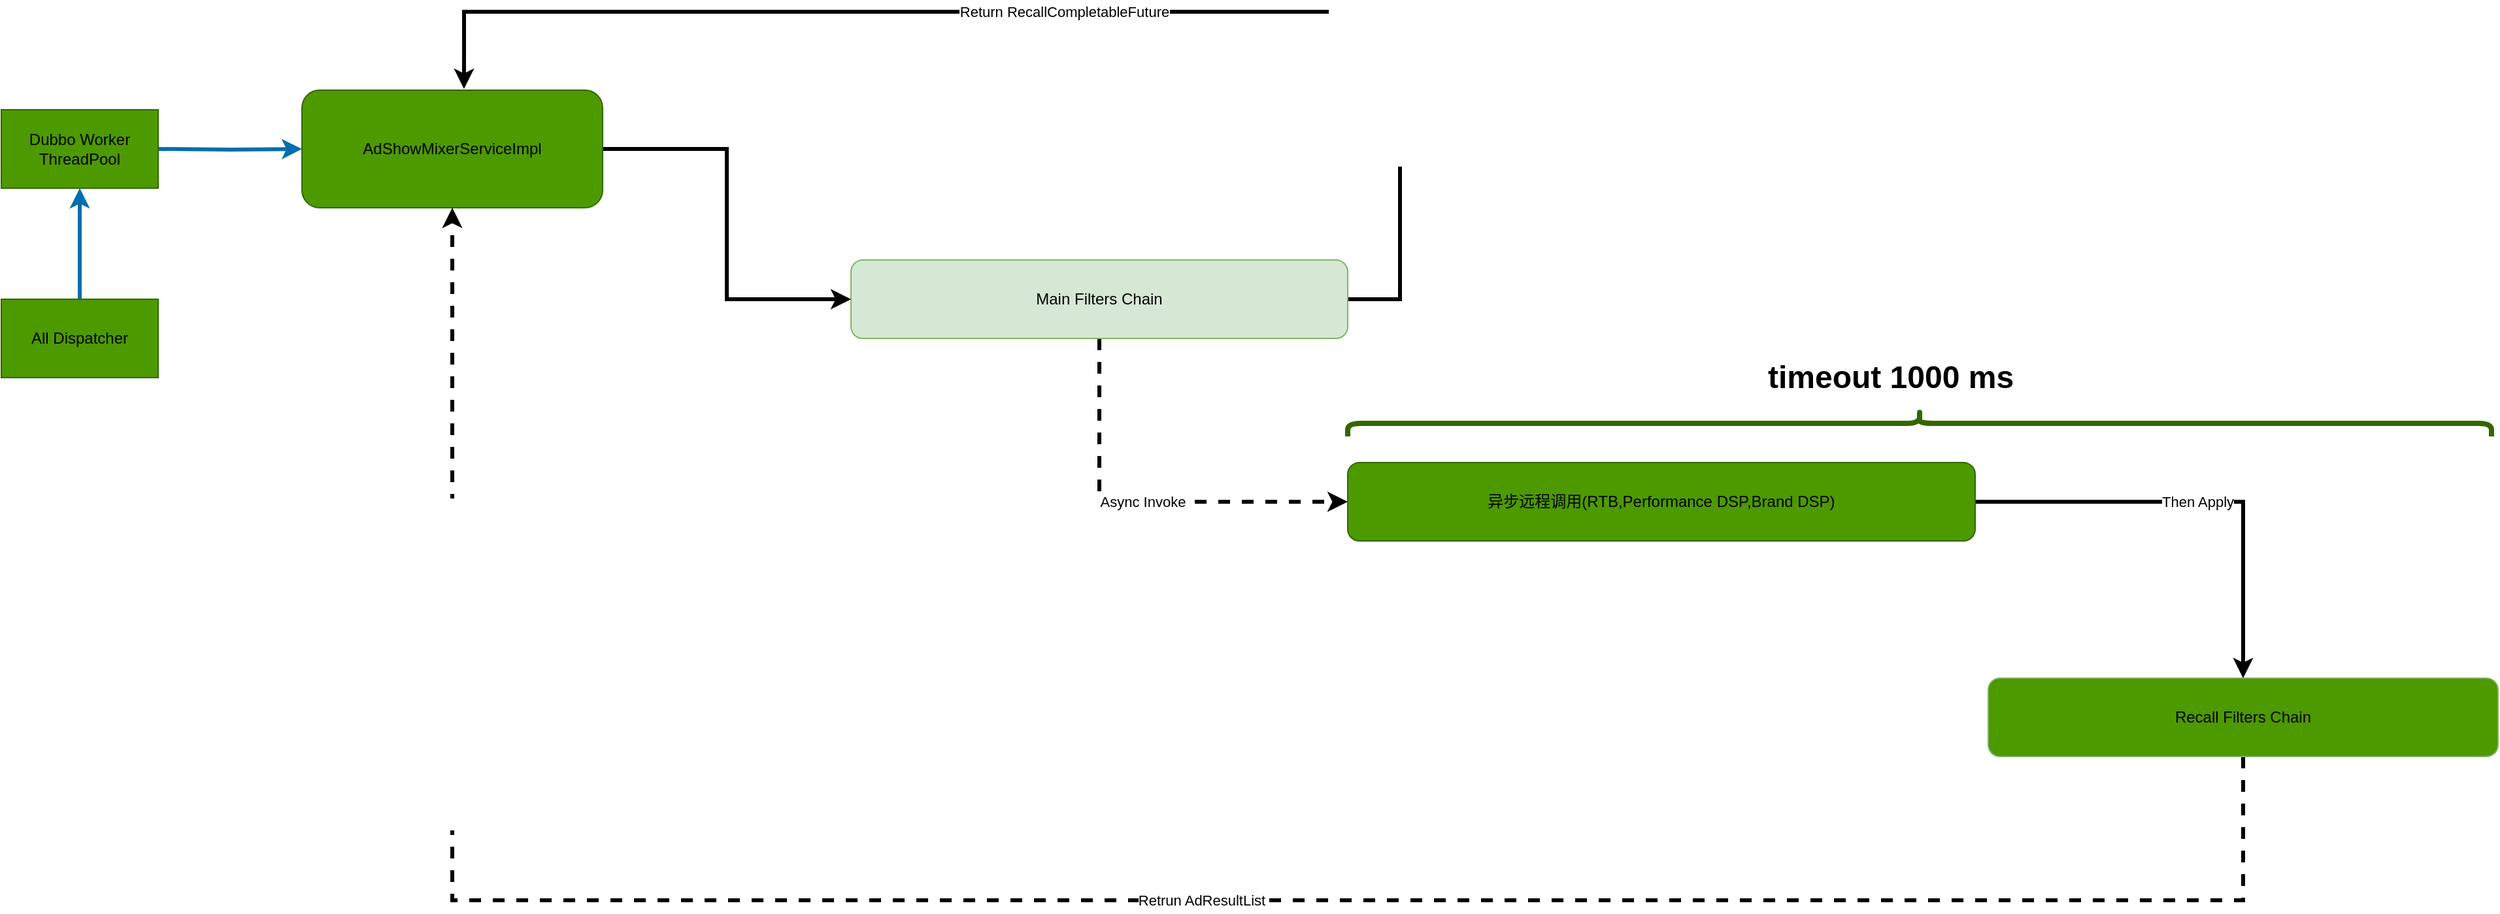 <mxfile version="20.5.1" type="github" pages="5">
  <diagram id="oWejbBdV06m8lVgkogrt" name="Invoke Demo">
    <mxGraphModel dx="2489" dy="762" grid="1" gridSize="10" guides="1" tooltips="1" connect="1" arrows="1" fold="1" page="1" pageScale="1" pageWidth="827" pageHeight="1169" math="0" shadow="0">
      <root>
        <mxCell id="0" />
        <mxCell id="1" parent="0" />
        <mxCell id="pd282sQbLypqMXX54hJ7-1" value="Return RecallCompletableFuture" style="edgeStyle=orthogonalEdgeStyle;rounded=0;orthogonalLoop=1;jettySize=auto;html=1;entryX=0.539;entryY=-0.011;entryDx=0;entryDy=0;entryPerimeter=0;strokeWidth=3;" edge="1" parent="1" source="pd282sQbLypqMXX54hJ7-3" target="pd282sQbLypqMXX54hJ7-8">
          <mxGeometry relative="1" as="geometry">
            <Array as="points">
              <mxPoint x="760" y="400" />
              <mxPoint x="760" y="180" />
              <mxPoint x="44" y="180" />
            </Array>
          </mxGeometry>
        </mxCell>
        <mxCell id="pd282sQbLypqMXX54hJ7-2" value="Async Invoke" style="edgeStyle=orthogonalEdgeStyle;rounded=0;orthogonalLoop=1;jettySize=auto;html=1;entryX=0;entryY=0.5;entryDx=0;entryDy=0;strokeWidth=3;dashed=1;" edge="1" parent="1" source="pd282sQbLypqMXX54hJ7-3" target="pd282sQbLypqMXX54hJ7-14">
          <mxGeometry relative="1" as="geometry" />
        </mxCell>
        <mxCell id="pd282sQbLypqMXX54hJ7-3" value="Main Filters Chain" style="rounded=1;whiteSpace=wrap;html=1;fillColor=#d5e8d4;strokeColor=#82b366;" vertex="1" parent="1">
          <mxGeometry x="340" y="370" width="380" height="60" as="geometry" />
        </mxCell>
        <mxCell id="pd282sQbLypqMXX54hJ7-4" style="edgeStyle=orthogonalEdgeStyle;rounded=0;orthogonalLoop=1;jettySize=auto;html=1;entryX=0.5;entryY=1;entryDx=0;entryDy=0;dashed=1;strokeWidth=3;exitX=0.5;exitY=1;exitDx=0;exitDy=0;" edge="1" parent="1" source="pd282sQbLypqMXX54hJ7-6" target="pd282sQbLypqMXX54hJ7-8">
          <mxGeometry relative="1" as="geometry">
            <Array as="points">
              <mxPoint x="1405" y="860" />
              <mxPoint x="35" y="860" />
            </Array>
          </mxGeometry>
        </mxCell>
        <mxCell id="pd282sQbLypqMXX54hJ7-5" value="Retrun AdResultList" style="edgeLabel;html=1;align=center;verticalAlign=middle;resizable=0;points=[];" vertex="1" connectable="0" parent="pd282sQbLypqMXX54hJ7-4">
          <mxGeometry x="-0.097" relative="1" as="geometry">
            <mxPoint as="offset" />
          </mxGeometry>
        </mxCell>
        <mxCell id="pd282sQbLypqMXX54hJ7-6" value="Recall Filters Chain" style="rounded=1;whiteSpace=wrap;html=1;fillColor=#4D9900;strokeColor=#82b366;" vertex="1" parent="1">
          <mxGeometry x="1210" y="690" width="390" height="60" as="geometry" />
        </mxCell>
        <mxCell id="pd282sQbLypqMXX54hJ7-7" style="edgeStyle=orthogonalEdgeStyle;rounded=0;orthogonalLoop=1;jettySize=auto;html=1;entryX=0;entryY=0.5;entryDx=0;entryDy=0;strokeWidth=3;" edge="1" parent="1" source="pd282sQbLypqMXX54hJ7-8" target="pd282sQbLypqMXX54hJ7-3">
          <mxGeometry relative="1" as="geometry" />
        </mxCell>
        <mxCell id="pd282sQbLypqMXX54hJ7-8" value="AdShowMixerServiceImpl" style="rounded=1;whiteSpace=wrap;html=1;strokeColor=#336600;fillColor=#4D9900;" vertex="1" parent="1">
          <mxGeometry x="-80" y="240" width="230" height="90" as="geometry" />
        </mxCell>
        <mxCell id="pd282sQbLypqMXX54hJ7-9" style="edgeStyle=orthogonalEdgeStyle;rounded=0;orthogonalLoop=1;jettySize=auto;html=1;entryX=0;entryY=0.5;entryDx=0;entryDy=0;fillColor=#1ba1e2;strokeColor=#006EAF;strokeWidth=3;" edge="1" parent="1" target="pd282sQbLypqMXX54hJ7-8">
          <mxGeometry relative="1" as="geometry">
            <mxPoint x="-190" y="285" as="sourcePoint" />
          </mxGeometry>
        </mxCell>
        <mxCell id="pd282sQbLypqMXX54hJ7-10" value="Dubbo Worker ThreadPool" style="rounded=0;whiteSpace=wrap;html=1;strokeColor=#336600;fillColor=#4D9900;" vertex="1" parent="1">
          <mxGeometry x="-310" y="255" width="120" height="60" as="geometry" />
        </mxCell>
        <mxCell id="pd282sQbLypqMXX54hJ7-11" style="edgeStyle=orthogonalEdgeStyle;rounded=0;orthogonalLoop=1;jettySize=auto;html=1;fillColor=#1ba1e2;strokeColor=#006EAF;strokeWidth=3;" edge="1" parent="1" source="pd282sQbLypqMXX54hJ7-12" target="pd282sQbLypqMXX54hJ7-10">
          <mxGeometry relative="1" as="geometry" />
        </mxCell>
        <mxCell id="pd282sQbLypqMXX54hJ7-12" value="All Dispatcher" style="rounded=0;whiteSpace=wrap;html=1;strokeColor=#336600;fillColor=#4D9900;" vertex="1" parent="1">
          <mxGeometry x="-310" y="400" width="120" height="60" as="geometry" />
        </mxCell>
        <mxCell id="pd282sQbLypqMXX54hJ7-13" value="Then Apply" style="edgeStyle=orthogonalEdgeStyle;rounded=0;orthogonalLoop=1;jettySize=auto;html=1;entryX=0.5;entryY=0;entryDx=0;entryDy=0;strokeWidth=3;" edge="1" parent="1" source="pd282sQbLypqMXX54hJ7-14" target="pd282sQbLypqMXX54hJ7-6">
          <mxGeometry relative="1" as="geometry" />
        </mxCell>
        <mxCell id="pd282sQbLypqMXX54hJ7-14" value="异步远程调用(RTB,Performance DSP,Brand DSP)" style="rounded=1;whiteSpace=wrap;html=1;strokeColor=#336600;fillColor=#4D9900;" vertex="1" parent="1">
          <mxGeometry x="720" y="525" width="480" height="60" as="geometry" />
        </mxCell>
        <mxCell id="pd282sQbLypqMXX54hJ7-15" value="" style="shape=curlyBracket;whiteSpace=wrap;html=1;rounded=1;flipH=1;strokeColor=#336600;fillColor=#4D9900;rotation=-90;strokeWidth=4;" vertex="1" parent="1">
          <mxGeometry x="1147.5" y="57.5" width="20" height="875" as="geometry" />
        </mxCell>
        <mxCell id="pd282sQbLypqMXX54hJ7-16" value="timeout 1000 ms" style="text;strokeColor=none;fillColor=none;html=1;fontSize=24;fontStyle=1;verticalAlign=middle;align=center;strokeWidth=4;" vertex="1" parent="1">
          <mxGeometry x="960" y="440" width="350" height="40" as="geometry" />
        </mxCell>
      </root>
    </mxGraphModel>
  </diagram>
  <diagram id="BBXMDLWexgNHXStlUghI" name="Invoke Timeline">
    <mxGraphModel dx="3316" dy="762" grid="1" gridSize="10" guides="1" tooltips="1" connect="1" arrows="1" fold="1" page="1" pageScale="1" pageWidth="827" pageHeight="1169" math="0" shadow="0">
      <root>
        <mxCell id="0" />
        <mxCell id="1" parent="0" />
        <mxCell id="SoYg8Sfu29amRhwaX1MQ-9" value="&lt;font style=&quot;font-size: 18px;&quot;&gt;&lt;b style=&quot;font-size: 18px;&quot;&gt;gateway(120s)&lt;/b&gt;&lt;/font&gt;" style="rounded=1;whiteSpace=wrap;html=1;fillColor=#60a917;strokeColor=#2D7600;align=left;fontColor=#ffffff;fontSize=18;" parent="1" vertex="1">
          <mxGeometry x="-1600" y="240" width="710" height="120" as="geometry" />
        </mxCell>
        <mxCell id="SoYg8Sfu29amRhwaX1MQ-4" value="&lt;font style=&quot;font-size: 18px;&quot;&gt;&lt;b style=&quot;font-size: 18px;&quot;&gt;mixer(60s)&lt;/b&gt;&lt;/font&gt;" style="rounded=1;whiteSpace=wrap;html=1;fillColor=#fff2cc;strokeColor=#d6b656;align=left;fontSize=18;" parent="1" vertex="1">
          <mxGeometry x="-1420" y="240" width="530" height="120" as="geometry" />
        </mxCell>
        <mxCell id="SoYg8Sfu29amRhwaX1MQ-3" value="&lt;font style=&quot;font-size: 18px;&quot;&gt;perf-dsp(40s)&lt;/font&gt;" style="rounded=1;whiteSpace=wrap;html=1;fillColor=#dae8fc;strokeColor=#6c8ebf;align=left;fontSize=18;fontStyle=1" parent="1" vertex="1">
          <mxGeometry x="-1240" y="240" width="350" height="60" as="geometry" />
        </mxCell>
        <mxCell id="SoYg8Sfu29amRhwaX1MQ-1" value="recall-svc (20s)" style="rounded=1;whiteSpace=wrap;html=1;fillColor=#e1d5e7;strokeColor=#9673a6;align=left;fontSize=18;fontStyle=1" parent="1" vertex="1">
          <mxGeometry x="-1070" y="240" width="180" height="60" as="geometry" />
        </mxCell>
        <mxCell id="SoYg8Sfu29amRhwaX1MQ-7" value="brand-dsp(40s)" style="rounded=1;whiteSpace=wrap;html=1;fillColor=#ffe6cc;strokeColor=#d79b00;align=left;fontSize=18;fontStyle=1" parent="1" vertex="1">
          <mxGeometry x="-1240" y="300" width="350" height="60" as="geometry" />
        </mxCell>
        <mxCell id="SoYg8Sfu29amRhwaX1MQ-8" value="recall-svc (20s)" style="rounded=1;whiteSpace=wrap;html=1;fillColor=#e1d5e7;strokeColor=#9673a6;align=left;fontSize=18;fontStyle=1" parent="1" vertex="1">
          <mxGeometry x="-1070" y="300" width="180" height="60" as="geometry" />
        </mxCell>
      </root>
    </mxGraphModel>
  </diagram>
  <diagram id="FeRtlYT4CJqjQV74Epnl" name="Implementation">
    <mxGraphModel dx="2489" dy="762" grid="1" gridSize="10" guides="1" tooltips="1" connect="1" arrows="1" fold="1" page="1" pageScale="1" pageWidth="827" pageHeight="1169" math="0" shadow="0">
      <root>
        <mxCell id="0" />
        <mxCell id="1" parent="0" />
        <mxCell id="Bmtw7b7jkhHCf-i-Pqsv-16" value="" style="rounded=0;whiteSpace=wrap;html=1;fontSize=18;fontColor=#000000;fillColor=none;strokeWidth=3;dashed=1;" parent="1" vertex="1">
          <mxGeometry x="356" y="360" width="450" height="380" as="geometry" />
        </mxCell>
        <mxCell id="Bmtw7b7jkhHCf-i-Pqsv-10" value="" style="rounded=0;whiteSpace=wrap;html=1;fontSize=18;fontColor=#000000;fillColor=none;strokeWidth=3;dashed=1;" parent="1" vertex="1">
          <mxGeometry x="-180" y="360" width="450" height="380" as="geometry" />
        </mxCell>
        <mxCell id="Bmtw7b7jkhHCf-i-Pqsv-4" value="set context&amp;nbsp;&lt;br&gt;timeout" style="edgeStyle=orthogonalEdgeStyle;rounded=0;orthogonalLoop=1;jettySize=auto;html=1;entryX=0;entryY=0.25;entryDx=0;entryDy=0;fontSize=18;fontColor=#000000;strokeWidth=3;" parent="1" source="Bmtw7b7jkhHCf-i-Pqsv-1" target="Bmtw7b7jkhHCf-i-Pqsv-3" edge="1">
          <mxGeometry relative="1" as="geometry">
            <Array as="points">
              <mxPoint x="80" y="488" />
            </Array>
          </mxGeometry>
        </mxCell>
        <mxCell id="Bmtw7b7jkhHCf-i-Pqsv-1" value="DynamicDubboTimeoutFilter" style="rounded=1;whiteSpace=wrap;html=1;fontSize=18;fillColor=#60a917;fontColor=#000000;strokeColor=#2D7600;labelPosition=center;verticalLabelPosition=bottom;align=center;verticalAlign=top;" parent="1" vertex="1">
          <mxGeometry x="-80" y="390" width="60" height="280" as="geometry" />
        </mxCell>
        <mxCell id="Bmtw7b7jkhHCf-i-Pqsv-5" value="clear timeout" style="edgeStyle=orthogonalEdgeStyle;rounded=0;orthogonalLoop=1;jettySize=auto;html=1;strokeWidth=3;fontSize=18;fontColor=#000000;dashed=1;exitX=0;exitY=0.5;exitDx=0;exitDy=0;" parent="1" source="Bmtw7b7jkhHCf-i-Pqsv-3" edge="1">
          <mxGeometry relative="1" as="geometry">
            <mxPoint x="-20" y="530" as="targetPoint" />
            <Array as="points">
              <mxPoint x="-19" y="530" />
            </Array>
          </mxGeometry>
        </mxCell>
        <mxCell id="Bmtw7b7jkhHCf-i-Pqsv-13" value="Async Invoke" style="edgeStyle=orthogonalEdgeStyle;rounded=0;orthogonalLoop=1;jettySize=auto;html=1;strokeWidth=3;fontSize=18;fontColor=#000000;entryX=0.033;entryY=0.389;entryDx=0;entryDy=0;entryPerimeter=0;" parent="1" source="Bmtw7b7jkhHCf-i-Pqsv-3" target="Bmtw7b7jkhHCf-i-Pqsv-14" edge="1">
          <mxGeometry relative="1" as="geometry">
            <mxPoint x="410" y="500" as="targetPoint" />
            <Array as="points">
              <mxPoint x="397" y="490" />
              <mxPoint x="397" y="489" />
            </Array>
          </mxGeometry>
        </mxCell>
        <mxCell id="Bmtw7b7jkhHCf-i-Pqsv-3" value="Service Invoker" style="rounded=1;whiteSpace=wrap;html=1;fontSize=18;fillColor=#f0a30a;fontColor=#000000;strokeColor=#BD7000;labelPosition=center;verticalLabelPosition=bottom;align=center;verticalAlign=top;" parent="1" vertex="1">
          <mxGeometry x="180" y="445" width="60" height="170" as="geometry" />
        </mxCell>
        <mxCell id="Bmtw7b7jkhHCf-i-Pqsv-12" value="Async Return" style="edgeStyle=orthogonalEdgeStyle;rounded=0;orthogonalLoop=1;jettySize=auto;html=1;strokeWidth=3;fontSize=18;fontColor=#000000;dashed=1;exitX=0;exitY=0.75;exitDx=0;exitDy=0;" parent="1" source="Bmtw7b7jkhHCf-i-Pqsv-14" edge="1">
          <mxGeometry relative="1" as="geometry">
            <mxPoint x="478" y="590" as="sourcePoint" />
            <mxPoint x="240" y="590" as="targetPoint" />
            <Array as="points" />
          </mxGeometry>
        </mxCell>
        <mxCell id="Bmtw7b7jkhHCf-i-Pqsv-11" value="Client Side" style="text;html=1;strokeColor=none;fillColor=none;align=center;verticalAlign=middle;whiteSpace=wrap;rounded=0;dashed=1;strokeWidth=3;fontSize=18;fontColor=#000000;" parent="1" vertex="1">
          <mxGeometry x="-15" y="320" width="120" height="30" as="geometry" />
        </mxCell>
        <mxCell id="Bmtw7b7jkhHCf-i-Pqsv-19" value="invoke" style="edgeStyle=orthogonalEdgeStyle;rounded=0;orthogonalLoop=1;jettySize=auto;html=1;entryX=0;entryY=0.5;entryDx=0;entryDy=0;strokeWidth=3;fontSize=20;fontColor=#000000;" parent="1" source="Bmtw7b7jkhHCf-i-Pqsv-14" target="Bmtw7b7jkhHCf-i-Pqsv-15" edge="1">
          <mxGeometry relative="1" as="geometry">
            <Array as="points">
              <mxPoint x="566" y="530" />
              <mxPoint x="566" y="530" />
            </Array>
          </mxGeometry>
        </mxCell>
        <mxCell id="Bmtw7b7jkhHCf-i-Pqsv-14" value="ApacheDubboOnlineDebugFilter" style="rounded=1;whiteSpace=wrap;html=1;fontSize=18;fillColor=#60a917;fontColor=#000000;strokeColor=#2D7600;labelPosition=center;verticalLabelPosition=bottom;align=center;verticalAlign=top;" parent="1" vertex="1">
          <mxGeometry x="469" y="380" width="60" height="280" as="geometry" />
        </mxCell>
        <mxCell id="Bmtw7b7jkhHCf-i-Pqsv-15" value="Service Invoker" style="rounded=1;whiteSpace=wrap;html=1;fontSize=18;fillColor=#f0a30a;fontColor=#000000;strokeColor=#BD7000;labelPosition=center;verticalLabelPosition=bottom;align=center;verticalAlign=top;" parent="1" vertex="1">
          <mxGeometry x="669" y="445" width="60" height="170" as="geometry" />
        </mxCell>
        <mxCell id="Bmtw7b7jkhHCf-i-Pqsv-17" value="Server Side" style="text;html=1;strokeColor=none;fillColor=none;align=center;verticalAlign=middle;whiteSpace=wrap;rounded=0;dashed=1;strokeWidth=3;fontSize=18;fontColor=#000000;" parent="1" vertex="1">
          <mxGeometry x="521" y="320" width="120" height="30" as="geometry" />
        </mxCell>
        <mxCell id="Bmtw7b7jkhHCf-i-Pqsv-18" value="clear timeout" style="edgeStyle=orthogonalEdgeStyle;rounded=0;orthogonalLoop=1;jettySize=auto;html=1;entryX=1;entryY=0.5;entryDx=0;entryDy=0;strokeWidth=3;fontSize=9;fontColor=#000000;exitX=0.983;exitY=0.421;exitDx=0;exitDy=0;exitPerimeter=0;" parent="1" source="Bmtw7b7jkhHCf-i-Pqsv-14" target="Bmtw7b7jkhHCf-i-Pqsv-14" edge="1">
          <mxGeometry relative="1" as="geometry">
            <Array as="points">
              <mxPoint x="528" y="500" />
              <mxPoint x="576" y="500" />
              <mxPoint x="576" y="520" />
            </Array>
          </mxGeometry>
        </mxCell>
      </root>
    </mxGraphModel>
  </diagram>
  <diagram id="xviTeKz7JahX0lnfoxqD" name="Dp打开流程">
    <mxGraphModel dx="3316" dy="762" grid="0" gridSize="10" guides="1" tooltips="1" connect="1" arrows="1" fold="1" page="1" pageScale="1" pageWidth="827" pageHeight="1169" math="0" shadow="0">
      <root>
        <mxCell id="0" />
        <mxCell id="1" parent="0" />
        <mxCell id="yZY2_47EHBW4KeKbYEES-3" value="1.不区分安装态下发DP广告" style="edgeStyle=orthogonalEdgeStyle;rounded=0;orthogonalLoop=1;jettySize=auto;html=1;" parent="1" source="yZY2_47EHBW4KeKbYEES-1" target="yZY2_47EHBW4KeKbYEES-2" edge="1">
          <mxGeometry relative="1" as="geometry" />
        </mxCell>
        <mxCell id="yZY2_47EHBW4KeKbYEES-1" value="品牌服务端" style="rounded=1;whiteSpace=wrap;html=1;gradientColor=none;fillColor=#99FF33;" parent="1" vertex="1">
          <mxGeometry x="-898" y="347" width="120" height="60" as="geometry" />
        </mxCell>
        <mxCell id="yZY2_47EHBW4KeKbYEES-5" value="2. 传输dp给浏览器客户端" style="edgeStyle=orthogonalEdgeStyle;rounded=0;orthogonalLoop=1;jettySize=auto;html=1;entryX=0;entryY=0.5;entryDx=0;entryDy=0;" parent="1" source="yZY2_47EHBW4KeKbYEES-2" target="yZY2_47EHBW4KeKbYEES-4" edge="1">
          <mxGeometry relative="1" as="geometry" />
        </mxCell>
        <mxCell id="yZY2_47EHBW4KeKbYEES-9" value="5. DP打开上报bd-click(enterId = 7)" style="edgeStyle=orthogonalEdgeStyle;rounded=0;orthogonalLoop=1;jettySize=auto;html=1;entryX=0.5;entryY=1;entryDx=0;entryDy=0;" parent="1" source="yZY2_47EHBW4KeKbYEES-2" target="yZY2_47EHBW4KeKbYEES-1" edge="1">
          <mxGeometry relative="1" as="geometry">
            <Array as="points">
              <mxPoint x="-508" y="427" />
              <mxPoint x="-838" y="427" />
            </Array>
          </mxGeometry>
        </mxCell>
        <mxCell id="yZY2_47EHBW4KeKbYEES-2" value="开屏SDK" style="rounded=1;whiteSpace=wrap;html=1;gradientColor=none;fillColor=#C3ABD0;" parent="1" vertex="1">
          <mxGeometry x="-568" y="347" width="120" height="60" as="geometry" />
        </mxCell>
        <mxCell id="yZY2_47EHBW4KeKbYEES-8" value="4. 返回打开结果" style="edgeStyle=orthogonalEdgeStyle;rounded=0;orthogonalLoop=1;jettySize=auto;html=1;entryX=0.5;entryY=1;entryDx=0;entryDy=0;" parent="1" source="yZY2_47EHBW4KeKbYEES-4" target="yZY2_47EHBW4KeKbYEES-2" edge="1">
          <mxGeometry relative="1" as="geometry">
            <Array as="points">
              <mxPoint x="-218" y="427" />
              <mxPoint x="-508" y="427" />
            </Array>
          </mxGeometry>
        </mxCell>
        <mxCell id="yZY2_47EHBW4KeKbYEES-4" value="浏览器客户端" style="rounded=1;whiteSpace=wrap;html=1;gradientColor=none;fillColor=#D4E1F5;" parent="1" vertex="1">
          <mxGeometry x="-238" y="347" width="120" height="60" as="geometry" />
        </mxCell>
        <mxCell id="yZY2_47EHBW4KeKbYEES-6" value="3. 安卓系统判断pkgName打开" style="edgeStyle=orthogonalEdgeStyle;rounded=0;orthogonalLoop=1;jettySize=auto;html=1;entryX=1;entryY=0.75;entryDx=0;entryDy=0;" parent="1" source="yZY2_47EHBW4KeKbYEES-4" target="yZY2_47EHBW4KeKbYEES-4" edge="1">
          <mxGeometry relative="1" as="geometry" />
        </mxCell>
      </root>
    </mxGraphModel>
  </diagram>
  <diagram id="UpdY0SeNd8w6_lGZhahc" name="JSON Config">
    <mxGraphModel dx="1662" dy="762" grid="1" gridSize="10" guides="1" tooltips="1" connect="1" arrows="1" fold="1" page="1" pageScale="1" pageWidth="827" pageHeight="1169" math="0" shadow="0">
      <root>
        <mxCell id="0" />
        <mxCell id="1" parent="0" />
        <mxCell id="7rHCS95wIIsBQK9AzsYC-2" value="{&lt;br&gt;&amp;nbsp; &amp;nbsp; &quot;dynamicTimeout&quot;:{&lt;br&gt;&amp;nbsp; &amp;nbsp; &amp;nbsp; &amp;nbsp; &quot;com.heytap.ad.show.mixer.service.IAdShowMixerService&quot;:60000,&lt;br&gt;&amp;nbsp; &amp;nbsp; &amp;nbsp; &amp;nbsp; &quot;com.heytap.ad.show.performance.api.IAdPerformanceService&quot;:40000,&lt;br&gt;&amp;nbsp; &amp;nbsp; &amp;nbsp; &amp;nbsp; &quot;com.heytap.ad.show.brand.dsp.service.IBrandAdRetrieveService&quot;:40000,&lt;br&gt;&amp;nbsp; &amp;nbsp; &amp;nbsp; &amp;nbsp; &quot;com.heytap.ad.show.recall.api.IRecallService&quot;:20000&lt;br&gt;&amp;nbsp; &amp;nbsp; }&lt;br&gt;}" style="text;html=1;strokeColor=none;fillColor=none;align=left;verticalAlign=middle;whiteSpace=wrap;rounded=0;dashed=1;strokeWidth=3;fontSize=20;fontColor=#006600;" parent="1" vertex="1">
          <mxGeometry x="4" y="30" width="820" height="370" as="geometry" />
        </mxCell>
      </root>
    </mxGraphModel>
  </diagram>
</mxfile>
